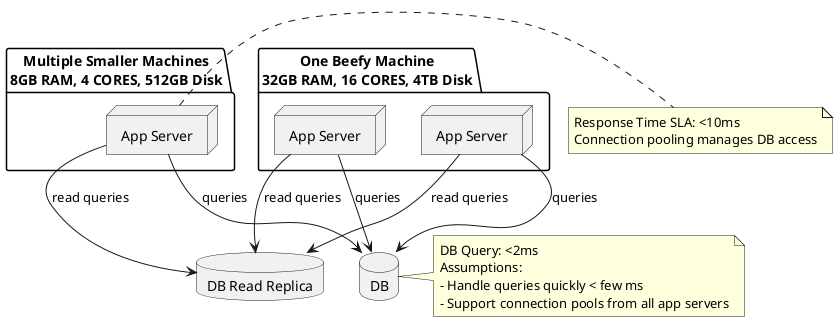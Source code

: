 @startuml
skinparam rectangleBorderThickness 2
skinparam shadowing false

package "Multiple Smaller Machines\n8GB RAM, 4 CORES, 512GB Disk" {
  node "App Server" as AS_small
}

package "One Beefy Machine\n32GB RAM, 16 CORES, 4TB Disk" {
  node "App Server" as AS_beefy1
  node "App Server" as AS_beefy2
}

database "DB" as DB
database "DB Read Replica" as DBR

AS_small --> DB : queries
AS_small --> DBR : read queries
AS_beefy1 --> DB : queries
AS_beefy1 --> DBR : read queries
AS_beefy2 --> DB : queries
AS_beefy2 --> DBR : read queries

note right of AS_small
Response Time SLA: <10ms
Connection pooling manages DB access
end note

note right of DB
DB Query: <2ms
Assumptions:
- Handle queries quickly < few ms
- Support connection pools from all app servers
end note
@enduml 